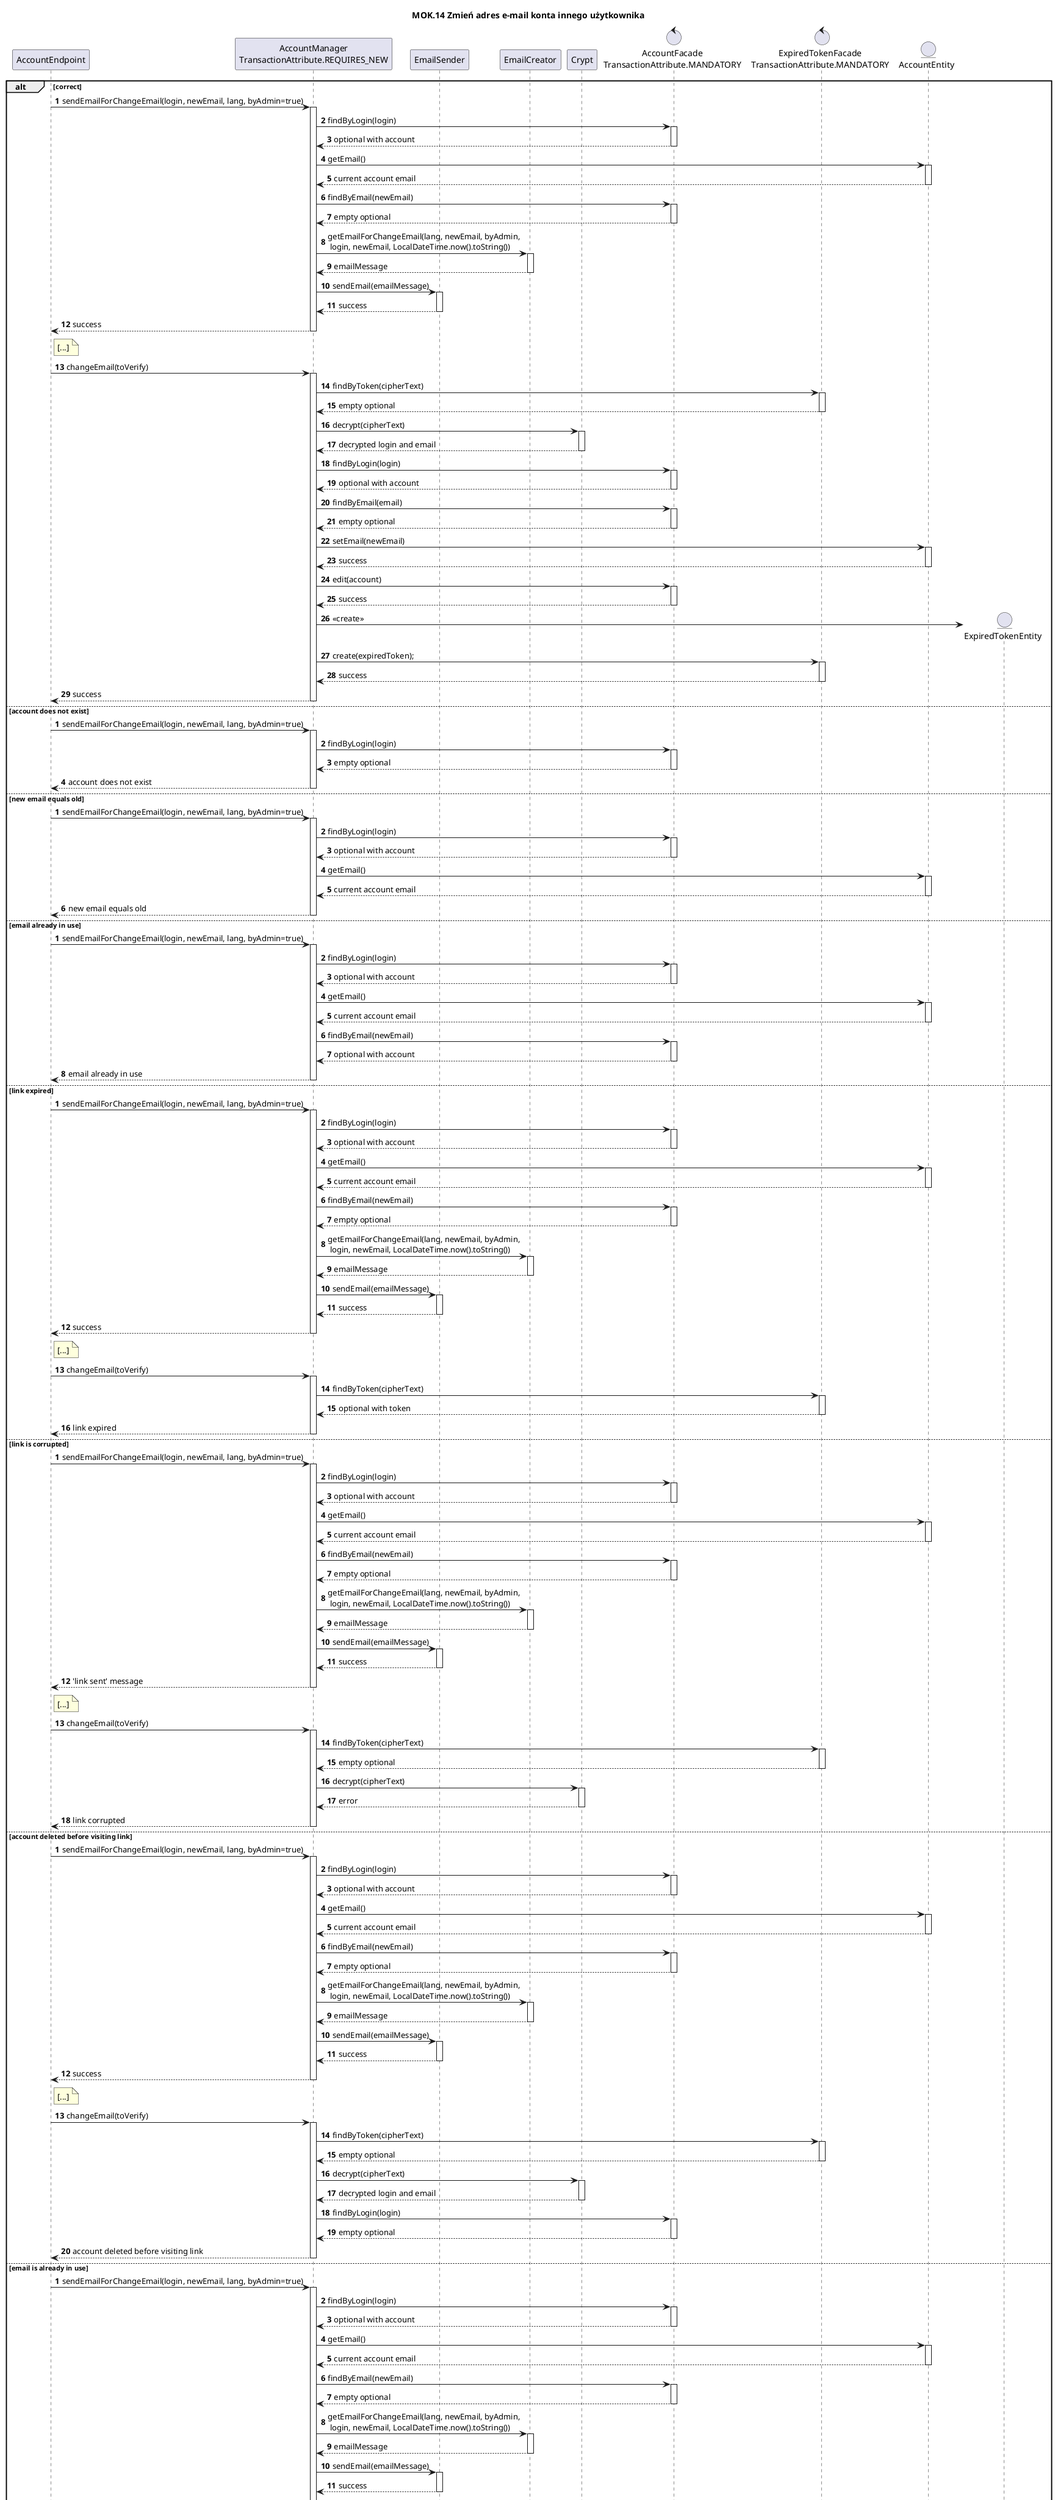 @startuml
title
MOK.14 Zmień adres e-mail konta innego użytkownika
end title

autoactivate on
participant AccountEndpoint
participant "AccountManager\nTransactionAttribute.REQUIRES_NEW" as AccountManager
participant EmailSender
participant EmailCreator
participant Crypt
control "AccountFacade\nTransactionAttribute.MANDATORY" as AccountFacade
control "ExpiredTokenFacade\nTransactionAttribute.MANDATORY" as ExpiredTokenFacade
entity AccountEntity
entity ExpiredTokenEntity

alt correct
autonumber
AccountEndpoint -> AccountManager: sendEmailForChangeEmail(login, newEmail, lang, byAdmin=true)
        AccountManager -> AccountFacade: findByLogin(login)
        return optional with account
        AccountManager -> AccountEntity: getEmail()
        return current account email
        AccountManager -> AccountFacade: findByEmail(newEmail)
        return empty optional
        AccountManager -> EmailCreator: getEmailForChangeEmail(lang, newEmail, byAdmin,\n login, newEmail, LocalDateTime.now().toString())
        return emailMessage
        AccountManager -> EmailSender: sendEmail(emailMessage)
        return success
return success
note right of AccountEndpoint
    [...]
    end note
    AccountEndpoint -> AccountManager: changeEmail(toVerify)
            AccountManager -> ExpiredTokenFacade: findByToken(cipherText)
            return empty optional
            AccountManager -> Crypt: decrypt(cipherText)
            return decrypted login and email
            AccountManager -> AccountFacade: findByLogin(login)
            return optional with account
            AccountManager -> AccountFacade: findByEmail(email)
            return empty optional
            AccountManager -> AccountEntity: setEmail(newEmail)
            return success
            AccountManager -> AccountFacade: edit(account)
            return success
            create ExpiredTokenEntity
            AccountManager -> ExpiredTokenEntity**:<<create>>
            AccountManager -> ExpiredTokenFacade: create(expiredToken);
            return success
    return success
else account does not exist
autonumber
AccountEndpoint -> AccountManager: sendEmailForChangeEmail(login, newEmail, lang, byAdmin=true)
        AccountManager -> AccountFacade: findByLogin(login)
        return empty optional
return account does not exist
else new email equals old
autonumber
AccountEndpoint -> AccountManager: sendEmailForChangeEmail(login, newEmail, lang, byAdmin=true)
        AccountManager -> AccountFacade: findByLogin(login)
        return optional with account
        AccountManager -> AccountEntity: getEmail()
        return current account email
return new email equals old
else email already in use
autonumber
AccountEndpoint -> AccountManager: sendEmailForChangeEmail(login, newEmail, lang, byAdmin=true)
        AccountManager -> AccountFacade: findByLogin(login)
        return optional with account
        AccountManager -> AccountEntity: getEmail()
        return current account email
        AccountManager -> AccountFacade: findByEmail(newEmail)
        return optional with account
return email already in use
else link expired
autonumber
AccountEndpoint -> AccountManager: sendEmailForChangeEmail(login, newEmail, lang, byAdmin=true)
    AccountManager -> AccountFacade: findByLogin(login)
    return optional with account
    AccountManager -> AccountEntity: getEmail()
    return current account email
    AccountManager -> AccountFacade: findByEmail(newEmail)
    return empty optional
    AccountManager -> EmailCreator: getEmailForChangeEmail(lang, newEmail, byAdmin,\n login, newEmail, LocalDateTime.now().toString())
    return emailMessage
    AccountManager -> EmailSender: sendEmail(emailMessage)
    return success
return success
note right of AccountEndpoint
    [...]
    end note
AccountEndpoint -> AccountManager: changeEmail(toVerify)
        AccountManager -> ExpiredTokenFacade: findByToken(cipherText)
        return optional with token
return link expired
else link is corrupted
autonumber
    AccountEndpoint -> AccountManager: sendEmailForChangeEmail(login, newEmail, lang, byAdmin=true)
        AccountManager -> AccountFacade: findByLogin(login)
        return optional with account
        AccountManager -> AccountEntity: getEmail()
        return current account email
        AccountManager -> AccountFacade: findByEmail(newEmail)
        return empty optional
        AccountManager -> EmailCreator: getEmailForChangeEmail(lang, newEmail, byAdmin,\n login, newEmail, LocalDateTime.now().toString())
        return emailMessage
        AccountManager -> EmailSender: sendEmail(emailMessage)
        return success
    return 'link sent' message
    note right of AccountEndpoint
        [...]
        end note
    AccountEndpoint -> AccountManager: changeEmail(toVerify)
            AccountManager -> ExpiredTokenFacade: findByToken(cipherText)
            return empty optional
            AccountManager -> Crypt: decrypt(cipherText)
            return error
    return link corrupted
else account deleted before visiting link
autonumber
AccountEndpoint -> AccountManager: sendEmailForChangeEmail(login, newEmail, lang, byAdmin=true)
        AccountManager -> AccountFacade: findByLogin(login)
        return optional with account
        AccountManager -> AccountEntity: getEmail()
        return current account email
        AccountManager -> AccountFacade: findByEmail(newEmail)
        return empty optional
        AccountManager -> EmailCreator: getEmailForChangeEmail(lang, newEmail, byAdmin,\n login, newEmail, LocalDateTime.now().toString())
        return emailMessage
        AccountManager -> EmailSender: sendEmail(emailMessage)
        return success
return success
note right of AccountEndpoint
    [...]
    end note
    AccountEndpoint -> AccountManager: changeEmail(toVerify)
            AccountManager -> ExpiredTokenFacade: findByToken(cipherText)
            return empty optional
            AccountManager -> Crypt: decrypt(cipherText)
            return decrypted login and email
            AccountManager -> AccountFacade: findByLogin(login)
            return empty optional
    return account deleted before visiting link
else email is already in use
autonumber
AccountEndpoint -> AccountManager: sendEmailForChangeEmail(login, newEmail, lang, byAdmin=true)
        AccountManager -> AccountFacade: findByLogin(login)
        return optional with account
        AccountManager -> AccountEntity: getEmail()
        return current account email
        AccountManager -> AccountFacade: findByEmail(newEmail)
        return empty optional
        AccountManager -> EmailCreator: getEmailForChangeEmail(lang, newEmail, byAdmin,\n login, newEmail, LocalDateTime.now().toString())
        return emailMessage
        AccountManager -> EmailSender: sendEmail(emailMessage)
        return success
return success
note right of AccountEndpoint
    [...]
    end note
    AccountEndpoint -> AccountManager: changeEmail(toVerify)
            AccountManager -> ExpiredTokenFacade: findByToken(cipherText)
            return empty optional
            AccountManager -> Crypt: decrypt(cipherText)
            return decrypted login and email
            AccountManager -> AccountFacade: findByLogin(login)
            return optional with account
            AccountManager -> AccountFacade: findByEmail(email)
            return optional with account
    return email is already in use
end
@enduml
